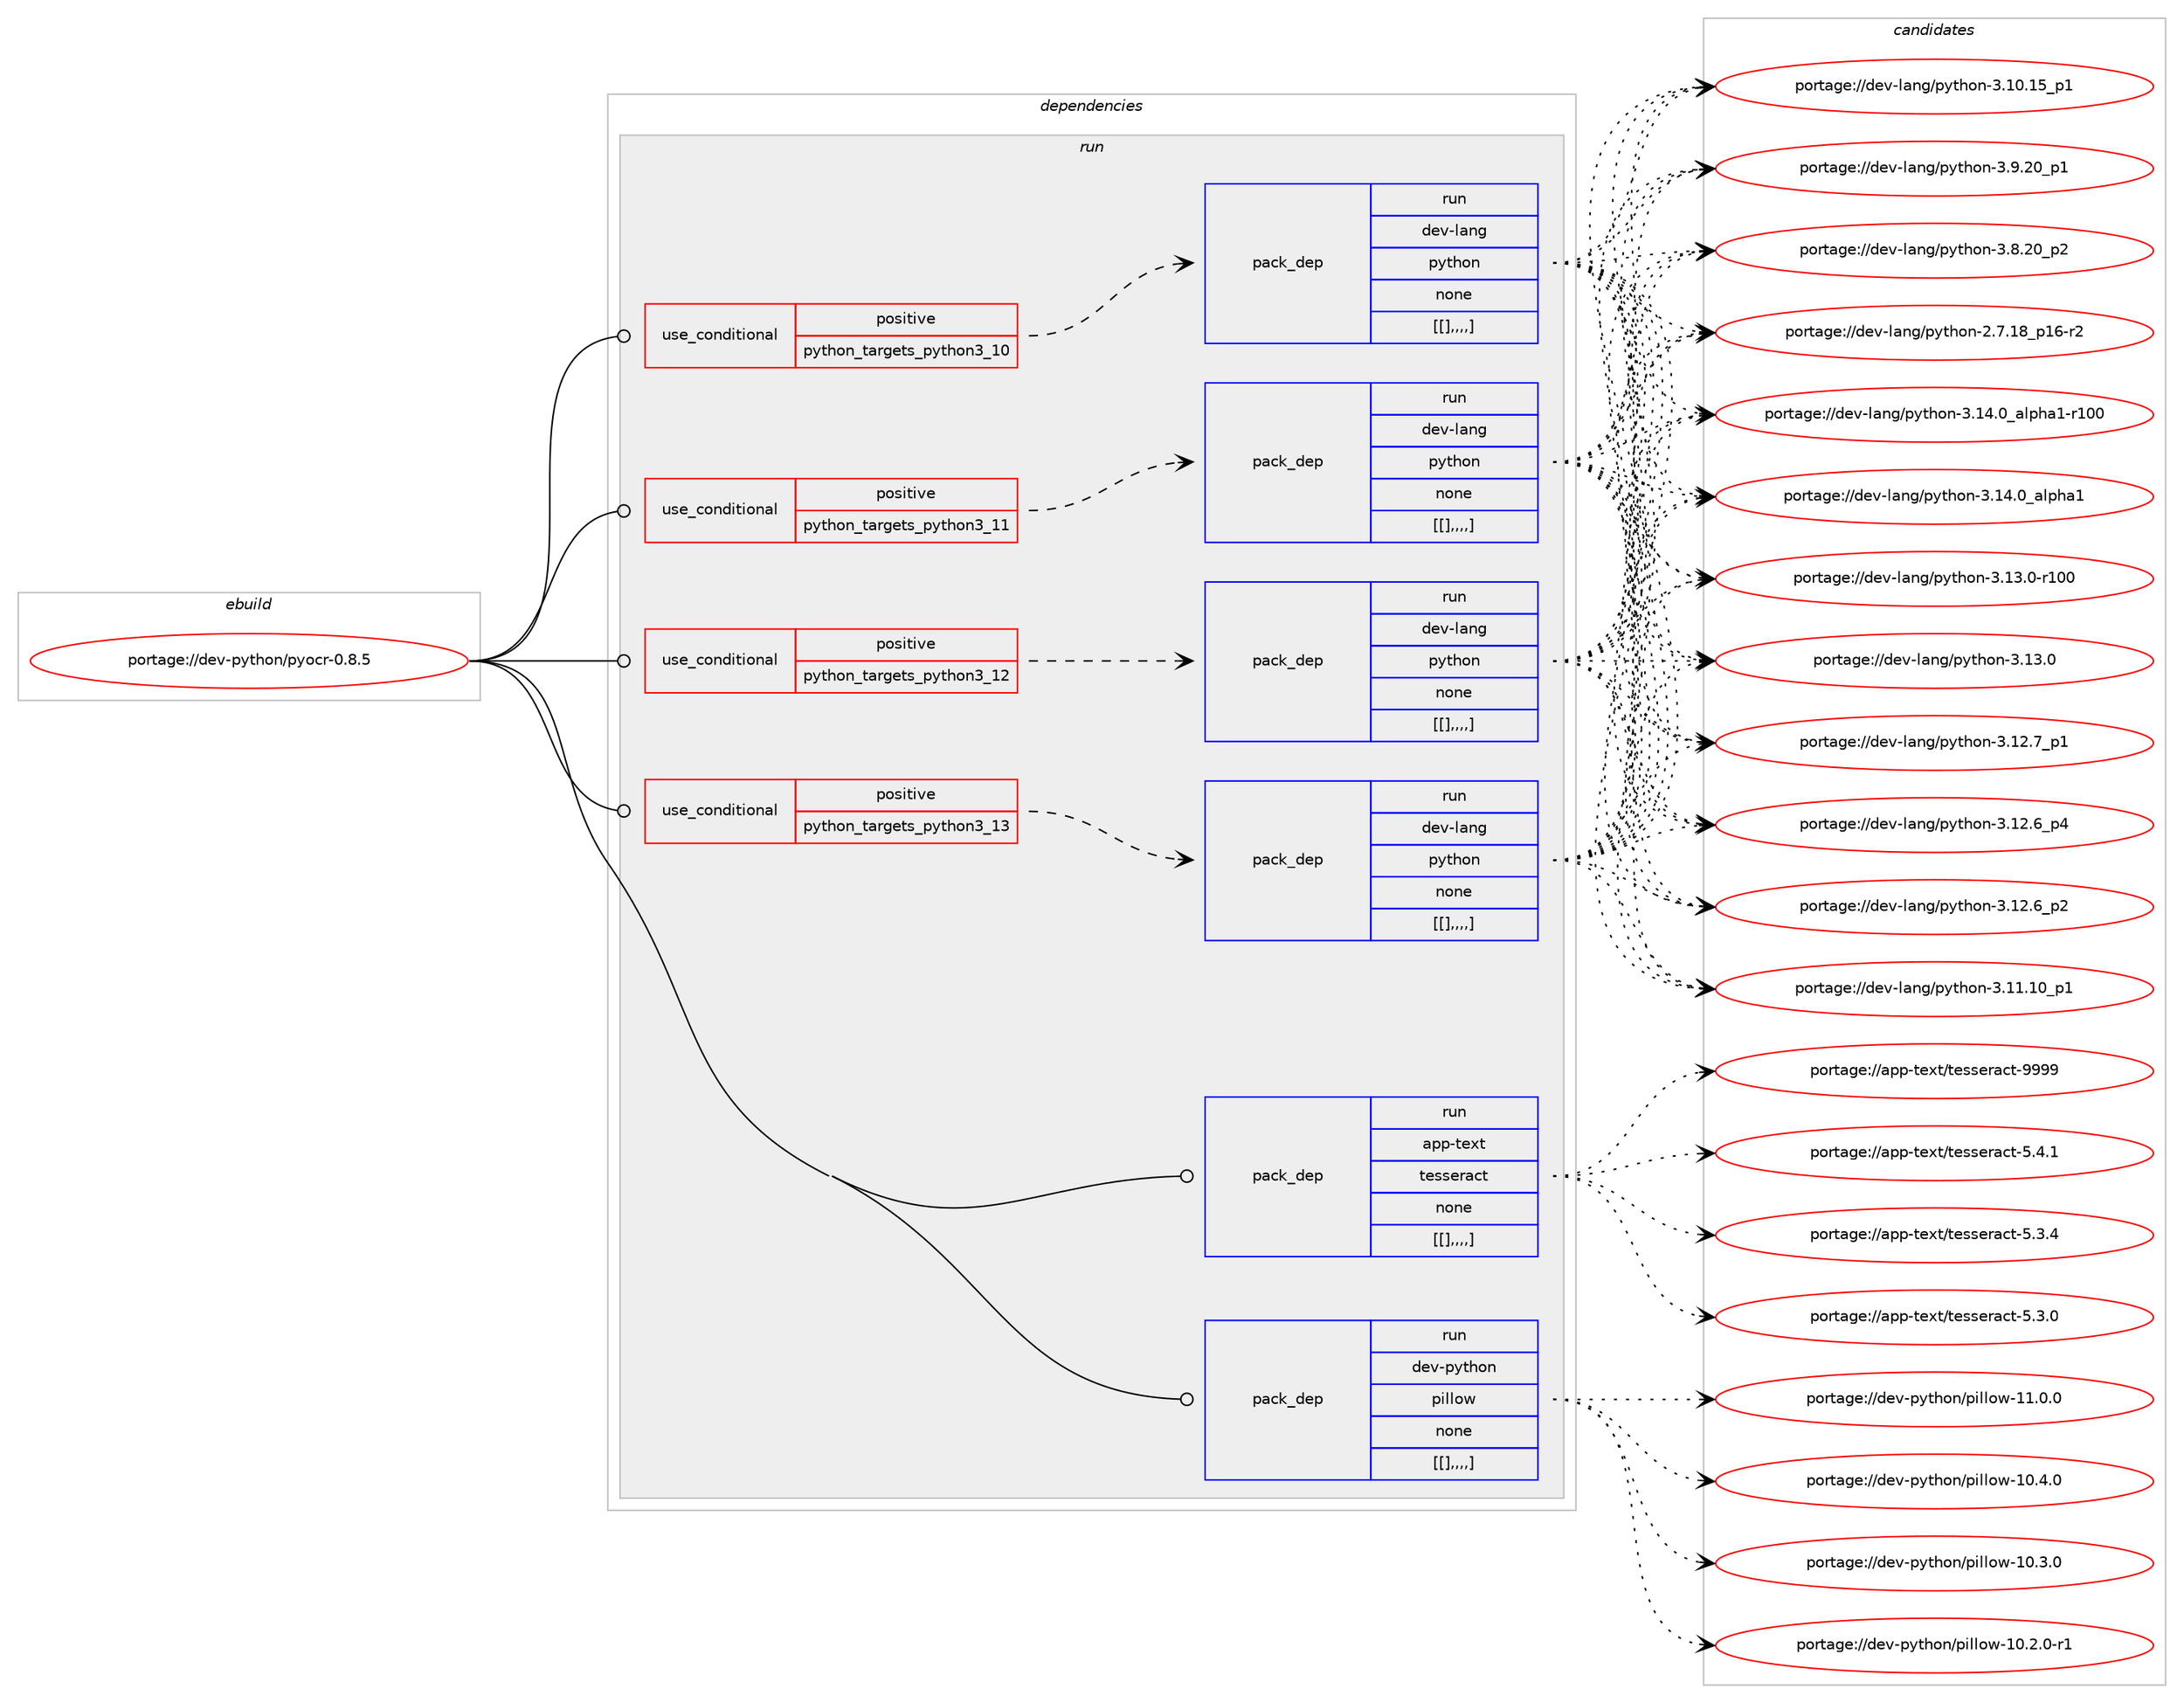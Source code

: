 digraph prolog {

# *************
# Graph options
# *************

newrank=true;
concentrate=true;
compound=true;
graph [rankdir=LR,fontname=Helvetica,fontsize=10,ranksep=1.5];#, ranksep=2.5, nodesep=0.2];
edge  [arrowhead=vee];
node  [fontname=Helvetica,fontsize=10];

# **********
# The ebuild
# **********

subgraph cluster_leftcol {
color=gray;
label=<<i>ebuild</i>>;
id [label="portage://dev-python/pyocr-0.8.5", color=red, width=4, href="../dev-python/pyocr-0.8.5.svg"];
}

# ****************
# The dependencies
# ****************

subgraph cluster_midcol {
color=gray;
label=<<i>dependencies</i>>;
subgraph cluster_compile {
fillcolor="#eeeeee";
style=filled;
label=<<i>compile</i>>;
}
subgraph cluster_compileandrun {
fillcolor="#eeeeee";
style=filled;
label=<<i>compile and run</i>>;
}
subgraph cluster_run {
fillcolor="#eeeeee";
style=filled;
label=<<i>run</i>>;
subgraph cond39800 {
dependency163831 [label=<<TABLE BORDER="0" CELLBORDER="1" CELLSPACING="0" CELLPADDING="4"><TR><TD ROWSPAN="3" CELLPADDING="10">use_conditional</TD></TR><TR><TD>positive</TD></TR><TR><TD>python_targets_python3_10</TD></TR></TABLE>>, shape=none, color=red];
subgraph pack122719 {
dependency163854 [label=<<TABLE BORDER="0" CELLBORDER="1" CELLSPACING="0" CELLPADDING="4" WIDTH="220"><TR><TD ROWSPAN="6" CELLPADDING="30">pack_dep</TD></TR><TR><TD WIDTH="110">run</TD></TR><TR><TD>dev-lang</TD></TR><TR><TD>python</TD></TR><TR><TD>none</TD></TR><TR><TD>[[],,,,]</TD></TR></TABLE>>, shape=none, color=blue];
}
dependency163831:e -> dependency163854:w [weight=20,style="dashed",arrowhead="vee"];
}
id:e -> dependency163831:w [weight=20,style="solid",arrowhead="odot"];
subgraph cond39818 {
dependency163891 [label=<<TABLE BORDER="0" CELLBORDER="1" CELLSPACING="0" CELLPADDING="4"><TR><TD ROWSPAN="3" CELLPADDING="10">use_conditional</TD></TR><TR><TD>positive</TD></TR><TR><TD>python_targets_python3_11</TD></TR></TABLE>>, shape=none, color=red];
subgraph pack122765 {
dependency163936 [label=<<TABLE BORDER="0" CELLBORDER="1" CELLSPACING="0" CELLPADDING="4" WIDTH="220"><TR><TD ROWSPAN="6" CELLPADDING="30">pack_dep</TD></TR><TR><TD WIDTH="110">run</TD></TR><TR><TD>dev-lang</TD></TR><TR><TD>python</TD></TR><TR><TD>none</TD></TR><TR><TD>[[],,,,]</TD></TR></TABLE>>, shape=none, color=blue];
}
dependency163891:e -> dependency163936:w [weight=20,style="dashed",arrowhead="vee"];
}
id:e -> dependency163891:w [weight=20,style="solid",arrowhead="odot"];
subgraph cond39878 {
dependency164018 [label=<<TABLE BORDER="0" CELLBORDER="1" CELLSPACING="0" CELLPADDING="4"><TR><TD ROWSPAN="3" CELLPADDING="10">use_conditional</TD></TR><TR><TD>positive</TD></TR><TR><TD>python_targets_python3_12</TD></TR></TABLE>>, shape=none, color=red];
subgraph pack122854 {
dependency164077 [label=<<TABLE BORDER="0" CELLBORDER="1" CELLSPACING="0" CELLPADDING="4" WIDTH="220"><TR><TD ROWSPAN="6" CELLPADDING="30">pack_dep</TD></TR><TR><TD WIDTH="110">run</TD></TR><TR><TD>dev-lang</TD></TR><TR><TD>python</TD></TR><TR><TD>none</TD></TR><TR><TD>[[],,,,]</TD></TR></TABLE>>, shape=none, color=blue];
}
dependency164018:e -> dependency164077:w [weight=20,style="dashed",arrowhead="vee"];
}
id:e -> dependency164018:w [weight=20,style="solid",arrowhead="odot"];
subgraph cond39903 {
dependency164136 [label=<<TABLE BORDER="0" CELLBORDER="1" CELLSPACING="0" CELLPADDING="4"><TR><TD ROWSPAN="3" CELLPADDING="10">use_conditional</TD></TR><TR><TD>positive</TD></TR><TR><TD>python_targets_python3_13</TD></TR></TABLE>>, shape=none, color=red];
subgraph pack122907 {
dependency164175 [label=<<TABLE BORDER="0" CELLBORDER="1" CELLSPACING="0" CELLPADDING="4" WIDTH="220"><TR><TD ROWSPAN="6" CELLPADDING="30">pack_dep</TD></TR><TR><TD WIDTH="110">run</TD></TR><TR><TD>dev-lang</TD></TR><TR><TD>python</TD></TR><TR><TD>none</TD></TR><TR><TD>[[],,,,]</TD></TR></TABLE>>, shape=none, color=blue];
}
dependency164136:e -> dependency164175:w [weight=20,style="dashed",arrowhead="vee"];
}
id:e -> dependency164136:w [weight=20,style="solid",arrowhead="odot"];
subgraph pack122908 {
dependency164178 [label=<<TABLE BORDER="0" CELLBORDER="1" CELLSPACING="0" CELLPADDING="4" WIDTH="220"><TR><TD ROWSPAN="6" CELLPADDING="30">pack_dep</TD></TR><TR><TD WIDTH="110">run</TD></TR><TR><TD>app-text</TD></TR><TR><TD>tesseract</TD></TR><TR><TD>none</TD></TR><TR><TD>[[],,,,]</TD></TR></TABLE>>, shape=none, color=blue];
}
id:e -> dependency164178:w [weight=20,style="solid",arrowhead="odot"];
subgraph pack122909 {
dependency164213 [label=<<TABLE BORDER="0" CELLBORDER="1" CELLSPACING="0" CELLPADDING="4" WIDTH="220"><TR><TD ROWSPAN="6" CELLPADDING="30">pack_dep</TD></TR><TR><TD WIDTH="110">run</TD></TR><TR><TD>dev-python</TD></TR><TR><TD>pillow</TD></TR><TR><TD>none</TD></TR><TR><TD>[[],,,,]</TD></TR></TABLE>>, shape=none, color=blue];
}
id:e -> dependency164213:w [weight=20,style="solid",arrowhead="odot"];
}
}

# **************
# The candidates
# **************

subgraph cluster_choices {
rank=same;
color=gray;
label=<<i>candidates</i>>;

subgraph choice122648 {
color=black;
nodesep=1;
choice100101118451089711010347112121116104111110455146495246489597108112104974945114494848 [label="portage://dev-lang/python-3.14.0_alpha1-r100", color=red, width=4,href="../dev-lang/python-3.14.0_alpha1-r100.svg"];
choice1001011184510897110103471121211161041111104551464952464895971081121049749 [label="portage://dev-lang/python-3.14.0_alpha1", color=red, width=4,href="../dev-lang/python-3.14.0_alpha1.svg"];
choice1001011184510897110103471121211161041111104551464951464845114494848 [label="portage://dev-lang/python-3.13.0-r100", color=red, width=4,href="../dev-lang/python-3.13.0-r100.svg"];
choice10010111845108971101034711212111610411111045514649514648 [label="portage://dev-lang/python-3.13.0", color=red, width=4,href="../dev-lang/python-3.13.0.svg"];
choice100101118451089711010347112121116104111110455146495046559511249 [label="portage://dev-lang/python-3.12.7_p1", color=red, width=4,href="../dev-lang/python-3.12.7_p1.svg"];
choice100101118451089711010347112121116104111110455146495046549511252 [label="portage://dev-lang/python-3.12.6_p4", color=red, width=4,href="../dev-lang/python-3.12.6_p4.svg"];
choice100101118451089711010347112121116104111110455146495046549511250 [label="portage://dev-lang/python-3.12.6_p2", color=red, width=4,href="../dev-lang/python-3.12.6_p2.svg"];
choice10010111845108971101034711212111610411111045514649494649489511249 [label="portage://dev-lang/python-3.11.10_p1", color=red, width=4,href="../dev-lang/python-3.11.10_p1.svg"];
choice10010111845108971101034711212111610411111045514649484649539511249 [label="portage://dev-lang/python-3.10.15_p1", color=red, width=4,href="../dev-lang/python-3.10.15_p1.svg"];
choice100101118451089711010347112121116104111110455146574650489511249 [label="portage://dev-lang/python-3.9.20_p1", color=red, width=4,href="../dev-lang/python-3.9.20_p1.svg"];
choice100101118451089711010347112121116104111110455146564650489511250 [label="portage://dev-lang/python-3.8.20_p2", color=red, width=4,href="../dev-lang/python-3.8.20_p2.svg"];
choice100101118451089711010347112121116104111110455046554649569511249544511450 [label="portage://dev-lang/python-2.7.18_p16-r2", color=red, width=4,href="../dev-lang/python-2.7.18_p16-r2.svg"];
dependency163854:e -> choice100101118451089711010347112121116104111110455146495246489597108112104974945114494848:w [style=dotted,weight="100"];
dependency163854:e -> choice1001011184510897110103471121211161041111104551464952464895971081121049749:w [style=dotted,weight="100"];
dependency163854:e -> choice1001011184510897110103471121211161041111104551464951464845114494848:w [style=dotted,weight="100"];
dependency163854:e -> choice10010111845108971101034711212111610411111045514649514648:w [style=dotted,weight="100"];
dependency163854:e -> choice100101118451089711010347112121116104111110455146495046559511249:w [style=dotted,weight="100"];
dependency163854:e -> choice100101118451089711010347112121116104111110455146495046549511252:w [style=dotted,weight="100"];
dependency163854:e -> choice100101118451089711010347112121116104111110455146495046549511250:w [style=dotted,weight="100"];
dependency163854:e -> choice10010111845108971101034711212111610411111045514649494649489511249:w [style=dotted,weight="100"];
dependency163854:e -> choice10010111845108971101034711212111610411111045514649484649539511249:w [style=dotted,weight="100"];
dependency163854:e -> choice100101118451089711010347112121116104111110455146574650489511249:w [style=dotted,weight="100"];
dependency163854:e -> choice100101118451089711010347112121116104111110455146564650489511250:w [style=dotted,weight="100"];
dependency163854:e -> choice100101118451089711010347112121116104111110455046554649569511249544511450:w [style=dotted,weight="100"];
}
subgraph choice122712 {
color=black;
nodesep=1;
choice100101118451089711010347112121116104111110455146495246489597108112104974945114494848 [label="portage://dev-lang/python-3.14.0_alpha1-r100", color=red, width=4,href="../dev-lang/python-3.14.0_alpha1-r100.svg"];
choice1001011184510897110103471121211161041111104551464952464895971081121049749 [label="portage://dev-lang/python-3.14.0_alpha1", color=red, width=4,href="../dev-lang/python-3.14.0_alpha1.svg"];
choice1001011184510897110103471121211161041111104551464951464845114494848 [label="portage://dev-lang/python-3.13.0-r100", color=red, width=4,href="../dev-lang/python-3.13.0-r100.svg"];
choice10010111845108971101034711212111610411111045514649514648 [label="portage://dev-lang/python-3.13.0", color=red, width=4,href="../dev-lang/python-3.13.0.svg"];
choice100101118451089711010347112121116104111110455146495046559511249 [label="portage://dev-lang/python-3.12.7_p1", color=red, width=4,href="../dev-lang/python-3.12.7_p1.svg"];
choice100101118451089711010347112121116104111110455146495046549511252 [label="portage://dev-lang/python-3.12.6_p4", color=red, width=4,href="../dev-lang/python-3.12.6_p4.svg"];
choice100101118451089711010347112121116104111110455146495046549511250 [label="portage://dev-lang/python-3.12.6_p2", color=red, width=4,href="../dev-lang/python-3.12.6_p2.svg"];
choice10010111845108971101034711212111610411111045514649494649489511249 [label="portage://dev-lang/python-3.11.10_p1", color=red, width=4,href="../dev-lang/python-3.11.10_p1.svg"];
choice10010111845108971101034711212111610411111045514649484649539511249 [label="portage://dev-lang/python-3.10.15_p1", color=red, width=4,href="../dev-lang/python-3.10.15_p1.svg"];
choice100101118451089711010347112121116104111110455146574650489511249 [label="portage://dev-lang/python-3.9.20_p1", color=red, width=4,href="../dev-lang/python-3.9.20_p1.svg"];
choice100101118451089711010347112121116104111110455146564650489511250 [label="portage://dev-lang/python-3.8.20_p2", color=red, width=4,href="../dev-lang/python-3.8.20_p2.svg"];
choice100101118451089711010347112121116104111110455046554649569511249544511450 [label="portage://dev-lang/python-2.7.18_p16-r2", color=red, width=4,href="../dev-lang/python-2.7.18_p16-r2.svg"];
dependency163936:e -> choice100101118451089711010347112121116104111110455146495246489597108112104974945114494848:w [style=dotted,weight="100"];
dependency163936:e -> choice1001011184510897110103471121211161041111104551464952464895971081121049749:w [style=dotted,weight="100"];
dependency163936:e -> choice1001011184510897110103471121211161041111104551464951464845114494848:w [style=dotted,weight="100"];
dependency163936:e -> choice10010111845108971101034711212111610411111045514649514648:w [style=dotted,weight="100"];
dependency163936:e -> choice100101118451089711010347112121116104111110455146495046559511249:w [style=dotted,weight="100"];
dependency163936:e -> choice100101118451089711010347112121116104111110455146495046549511252:w [style=dotted,weight="100"];
dependency163936:e -> choice100101118451089711010347112121116104111110455146495046549511250:w [style=dotted,weight="100"];
dependency163936:e -> choice10010111845108971101034711212111610411111045514649494649489511249:w [style=dotted,weight="100"];
dependency163936:e -> choice10010111845108971101034711212111610411111045514649484649539511249:w [style=dotted,weight="100"];
dependency163936:e -> choice100101118451089711010347112121116104111110455146574650489511249:w [style=dotted,weight="100"];
dependency163936:e -> choice100101118451089711010347112121116104111110455146564650489511250:w [style=dotted,weight="100"];
dependency163936:e -> choice100101118451089711010347112121116104111110455046554649569511249544511450:w [style=dotted,weight="100"];
}
subgraph choice122740 {
color=black;
nodesep=1;
choice100101118451089711010347112121116104111110455146495246489597108112104974945114494848 [label="portage://dev-lang/python-3.14.0_alpha1-r100", color=red, width=4,href="../dev-lang/python-3.14.0_alpha1-r100.svg"];
choice1001011184510897110103471121211161041111104551464952464895971081121049749 [label="portage://dev-lang/python-3.14.0_alpha1", color=red, width=4,href="../dev-lang/python-3.14.0_alpha1.svg"];
choice1001011184510897110103471121211161041111104551464951464845114494848 [label="portage://dev-lang/python-3.13.0-r100", color=red, width=4,href="../dev-lang/python-3.13.0-r100.svg"];
choice10010111845108971101034711212111610411111045514649514648 [label="portage://dev-lang/python-3.13.0", color=red, width=4,href="../dev-lang/python-3.13.0.svg"];
choice100101118451089711010347112121116104111110455146495046559511249 [label="portage://dev-lang/python-3.12.7_p1", color=red, width=4,href="../dev-lang/python-3.12.7_p1.svg"];
choice100101118451089711010347112121116104111110455146495046549511252 [label="portage://dev-lang/python-3.12.6_p4", color=red, width=4,href="../dev-lang/python-3.12.6_p4.svg"];
choice100101118451089711010347112121116104111110455146495046549511250 [label="portage://dev-lang/python-3.12.6_p2", color=red, width=4,href="../dev-lang/python-3.12.6_p2.svg"];
choice10010111845108971101034711212111610411111045514649494649489511249 [label="portage://dev-lang/python-3.11.10_p1", color=red, width=4,href="../dev-lang/python-3.11.10_p1.svg"];
choice10010111845108971101034711212111610411111045514649484649539511249 [label="portage://dev-lang/python-3.10.15_p1", color=red, width=4,href="../dev-lang/python-3.10.15_p1.svg"];
choice100101118451089711010347112121116104111110455146574650489511249 [label="portage://dev-lang/python-3.9.20_p1", color=red, width=4,href="../dev-lang/python-3.9.20_p1.svg"];
choice100101118451089711010347112121116104111110455146564650489511250 [label="portage://dev-lang/python-3.8.20_p2", color=red, width=4,href="../dev-lang/python-3.8.20_p2.svg"];
choice100101118451089711010347112121116104111110455046554649569511249544511450 [label="portage://dev-lang/python-2.7.18_p16-r2", color=red, width=4,href="../dev-lang/python-2.7.18_p16-r2.svg"];
dependency164077:e -> choice100101118451089711010347112121116104111110455146495246489597108112104974945114494848:w [style=dotted,weight="100"];
dependency164077:e -> choice1001011184510897110103471121211161041111104551464952464895971081121049749:w [style=dotted,weight="100"];
dependency164077:e -> choice1001011184510897110103471121211161041111104551464951464845114494848:w [style=dotted,weight="100"];
dependency164077:e -> choice10010111845108971101034711212111610411111045514649514648:w [style=dotted,weight="100"];
dependency164077:e -> choice100101118451089711010347112121116104111110455146495046559511249:w [style=dotted,weight="100"];
dependency164077:e -> choice100101118451089711010347112121116104111110455146495046549511252:w [style=dotted,weight="100"];
dependency164077:e -> choice100101118451089711010347112121116104111110455146495046549511250:w [style=dotted,weight="100"];
dependency164077:e -> choice10010111845108971101034711212111610411111045514649494649489511249:w [style=dotted,weight="100"];
dependency164077:e -> choice10010111845108971101034711212111610411111045514649484649539511249:w [style=dotted,weight="100"];
dependency164077:e -> choice100101118451089711010347112121116104111110455146574650489511249:w [style=dotted,weight="100"];
dependency164077:e -> choice100101118451089711010347112121116104111110455146564650489511250:w [style=dotted,weight="100"];
dependency164077:e -> choice100101118451089711010347112121116104111110455046554649569511249544511450:w [style=dotted,weight="100"];
}
subgraph choice122780 {
color=black;
nodesep=1;
choice100101118451089711010347112121116104111110455146495246489597108112104974945114494848 [label="portage://dev-lang/python-3.14.0_alpha1-r100", color=red, width=4,href="../dev-lang/python-3.14.0_alpha1-r100.svg"];
choice1001011184510897110103471121211161041111104551464952464895971081121049749 [label="portage://dev-lang/python-3.14.0_alpha1", color=red, width=4,href="../dev-lang/python-3.14.0_alpha1.svg"];
choice1001011184510897110103471121211161041111104551464951464845114494848 [label="portage://dev-lang/python-3.13.0-r100", color=red, width=4,href="../dev-lang/python-3.13.0-r100.svg"];
choice10010111845108971101034711212111610411111045514649514648 [label="portage://dev-lang/python-3.13.0", color=red, width=4,href="../dev-lang/python-3.13.0.svg"];
choice100101118451089711010347112121116104111110455146495046559511249 [label="portage://dev-lang/python-3.12.7_p1", color=red, width=4,href="../dev-lang/python-3.12.7_p1.svg"];
choice100101118451089711010347112121116104111110455146495046549511252 [label="portage://dev-lang/python-3.12.6_p4", color=red, width=4,href="../dev-lang/python-3.12.6_p4.svg"];
choice100101118451089711010347112121116104111110455146495046549511250 [label="portage://dev-lang/python-3.12.6_p2", color=red, width=4,href="../dev-lang/python-3.12.6_p2.svg"];
choice10010111845108971101034711212111610411111045514649494649489511249 [label="portage://dev-lang/python-3.11.10_p1", color=red, width=4,href="../dev-lang/python-3.11.10_p1.svg"];
choice10010111845108971101034711212111610411111045514649484649539511249 [label="portage://dev-lang/python-3.10.15_p1", color=red, width=4,href="../dev-lang/python-3.10.15_p1.svg"];
choice100101118451089711010347112121116104111110455146574650489511249 [label="portage://dev-lang/python-3.9.20_p1", color=red, width=4,href="../dev-lang/python-3.9.20_p1.svg"];
choice100101118451089711010347112121116104111110455146564650489511250 [label="portage://dev-lang/python-3.8.20_p2", color=red, width=4,href="../dev-lang/python-3.8.20_p2.svg"];
choice100101118451089711010347112121116104111110455046554649569511249544511450 [label="portage://dev-lang/python-2.7.18_p16-r2", color=red, width=4,href="../dev-lang/python-2.7.18_p16-r2.svg"];
dependency164175:e -> choice100101118451089711010347112121116104111110455146495246489597108112104974945114494848:w [style=dotted,weight="100"];
dependency164175:e -> choice1001011184510897110103471121211161041111104551464952464895971081121049749:w [style=dotted,weight="100"];
dependency164175:e -> choice1001011184510897110103471121211161041111104551464951464845114494848:w [style=dotted,weight="100"];
dependency164175:e -> choice10010111845108971101034711212111610411111045514649514648:w [style=dotted,weight="100"];
dependency164175:e -> choice100101118451089711010347112121116104111110455146495046559511249:w [style=dotted,weight="100"];
dependency164175:e -> choice100101118451089711010347112121116104111110455146495046549511252:w [style=dotted,weight="100"];
dependency164175:e -> choice100101118451089711010347112121116104111110455146495046549511250:w [style=dotted,weight="100"];
dependency164175:e -> choice10010111845108971101034711212111610411111045514649494649489511249:w [style=dotted,weight="100"];
dependency164175:e -> choice10010111845108971101034711212111610411111045514649484649539511249:w [style=dotted,weight="100"];
dependency164175:e -> choice100101118451089711010347112121116104111110455146574650489511249:w [style=dotted,weight="100"];
dependency164175:e -> choice100101118451089711010347112121116104111110455146564650489511250:w [style=dotted,weight="100"];
dependency164175:e -> choice100101118451089711010347112121116104111110455046554649569511249544511450:w [style=dotted,weight="100"];
}
subgraph choice122795 {
color=black;
nodesep=1;
choice97112112451161011201164711610111511510111497991164557575757 [label="portage://app-text/tesseract-9999", color=red, width=4,href="../app-text/tesseract-9999.svg"];
choice9711211245116101120116471161011151151011149799116455346524649 [label="portage://app-text/tesseract-5.4.1", color=red, width=4,href="../app-text/tesseract-5.4.1.svg"];
choice9711211245116101120116471161011151151011149799116455346514652 [label="portage://app-text/tesseract-5.3.4", color=red, width=4,href="../app-text/tesseract-5.3.4.svg"];
choice9711211245116101120116471161011151151011149799116455346514648 [label="portage://app-text/tesseract-5.3.0", color=red, width=4,href="../app-text/tesseract-5.3.0.svg"];
dependency164178:e -> choice97112112451161011201164711610111511510111497991164557575757:w [style=dotted,weight="100"];
dependency164178:e -> choice9711211245116101120116471161011151151011149799116455346524649:w [style=dotted,weight="100"];
dependency164178:e -> choice9711211245116101120116471161011151151011149799116455346514652:w [style=dotted,weight="100"];
dependency164178:e -> choice9711211245116101120116471161011151151011149799116455346514648:w [style=dotted,weight="100"];
}
subgraph choice122836 {
color=black;
nodesep=1;
choice100101118451121211161041111104711210510810811111945494946484648 [label="portage://dev-python/pillow-11.0.0", color=red, width=4,href="../dev-python/pillow-11.0.0.svg"];
choice100101118451121211161041111104711210510810811111945494846524648 [label="portage://dev-python/pillow-10.4.0", color=red, width=4,href="../dev-python/pillow-10.4.0.svg"];
choice100101118451121211161041111104711210510810811111945494846514648 [label="portage://dev-python/pillow-10.3.0", color=red, width=4,href="../dev-python/pillow-10.3.0.svg"];
choice1001011184511212111610411111047112105108108111119454948465046484511449 [label="portage://dev-python/pillow-10.2.0-r1", color=red, width=4,href="../dev-python/pillow-10.2.0-r1.svg"];
dependency164213:e -> choice100101118451121211161041111104711210510810811111945494946484648:w [style=dotted,weight="100"];
dependency164213:e -> choice100101118451121211161041111104711210510810811111945494846524648:w [style=dotted,weight="100"];
dependency164213:e -> choice100101118451121211161041111104711210510810811111945494846514648:w [style=dotted,weight="100"];
dependency164213:e -> choice1001011184511212111610411111047112105108108111119454948465046484511449:w [style=dotted,weight="100"];
}
}

}
